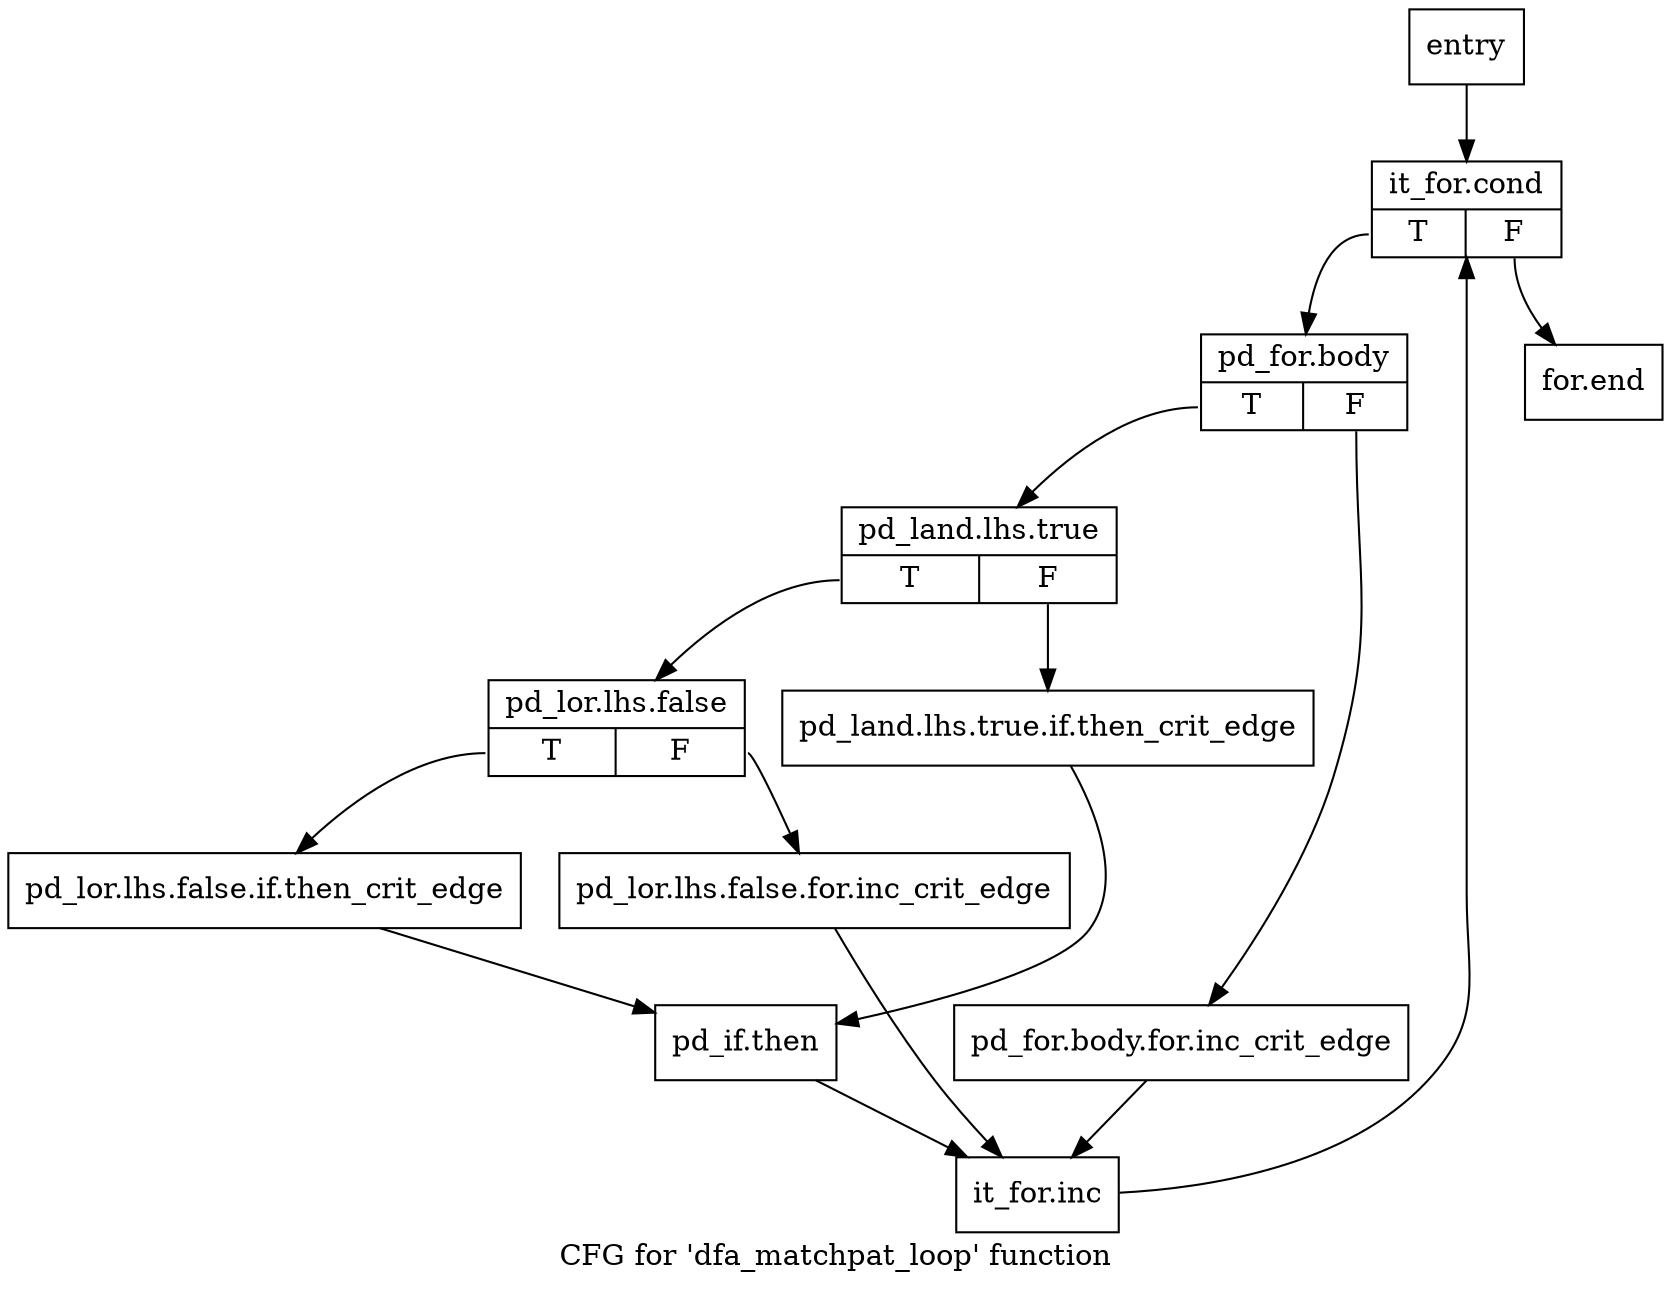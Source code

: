 digraph "CFG for 'dfa_matchpat_loop' function" {
	label="CFG for 'dfa_matchpat_loop' function";

	Node0x2f92e10 [shape=record,label="{entry}"];
	Node0x2f92e10 -> Node0x2f92e60;
	Node0x2f92e60 [shape=record,label="{it_for.cond|{<s0>T|<s1>F}}"];
	Node0x2f92e60:s0 -> Node0x2f92eb0;
	Node0x2f92e60:s1 -> Node0x2f94230;
	Node0x2f92eb0 [shape=record,label="{pd_for.body|{<s0>T|<s1>F}}"];
	Node0x2f92eb0:s0 -> Node0x2f92f50;
	Node0x2f92eb0:s1 -> Node0x2f92f00;
	Node0x2f92f00 [shape=record,label="{pd_for.body.for.inc_crit_edge}"];
	Node0x2f92f00 -> Node0x2f941e0;
	Node0x2f92f50 [shape=record,label="{pd_land.lhs.true|{<s0>T|<s1>F}}"];
	Node0x2f92f50:s0 -> Node0x2f940a0;
	Node0x2f92f50:s1 -> Node0x2f94050;
	Node0x2f94050 [shape=record,label="{pd_land.lhs.true.if.then_crit_edge}"];
	Node0x2f94050 -> Node0x2f94190;
	Node0x2f940a0 [shape=record,label="{pd_lor.lhs.false|{<s0>T|<s1>F}}"];
	Node0x2f940a0:s0 -> Node0x2f94140;
	Node0x2f940a0:s1 -> Node0x2f940f0;
	Node0x2f940f0 [shape=record,label="{pd_lor.lhs.false.for.inc_crit_edge}"];
	Node0x2f940f0 -> Node0x2f941e0;
	Node0x2f94140 [shape=record,label="{pd_lor.lhs.false.if.then_crit_edge}"];
	Node0x2f94140 -> Node0x2f94190;
	Node0x2f94190 [shape=record,label="{pd_if.then}"];
	Node0x2f94190 -> Node0x2f941e0;
	Node0x2f941e0 [shape=record,label="{it_for.inc}"];
	Node0x2f941e0 -> Node0x2f92e60;
	Node0x2f94230 [shape=record,label="{for.end}"];
}
